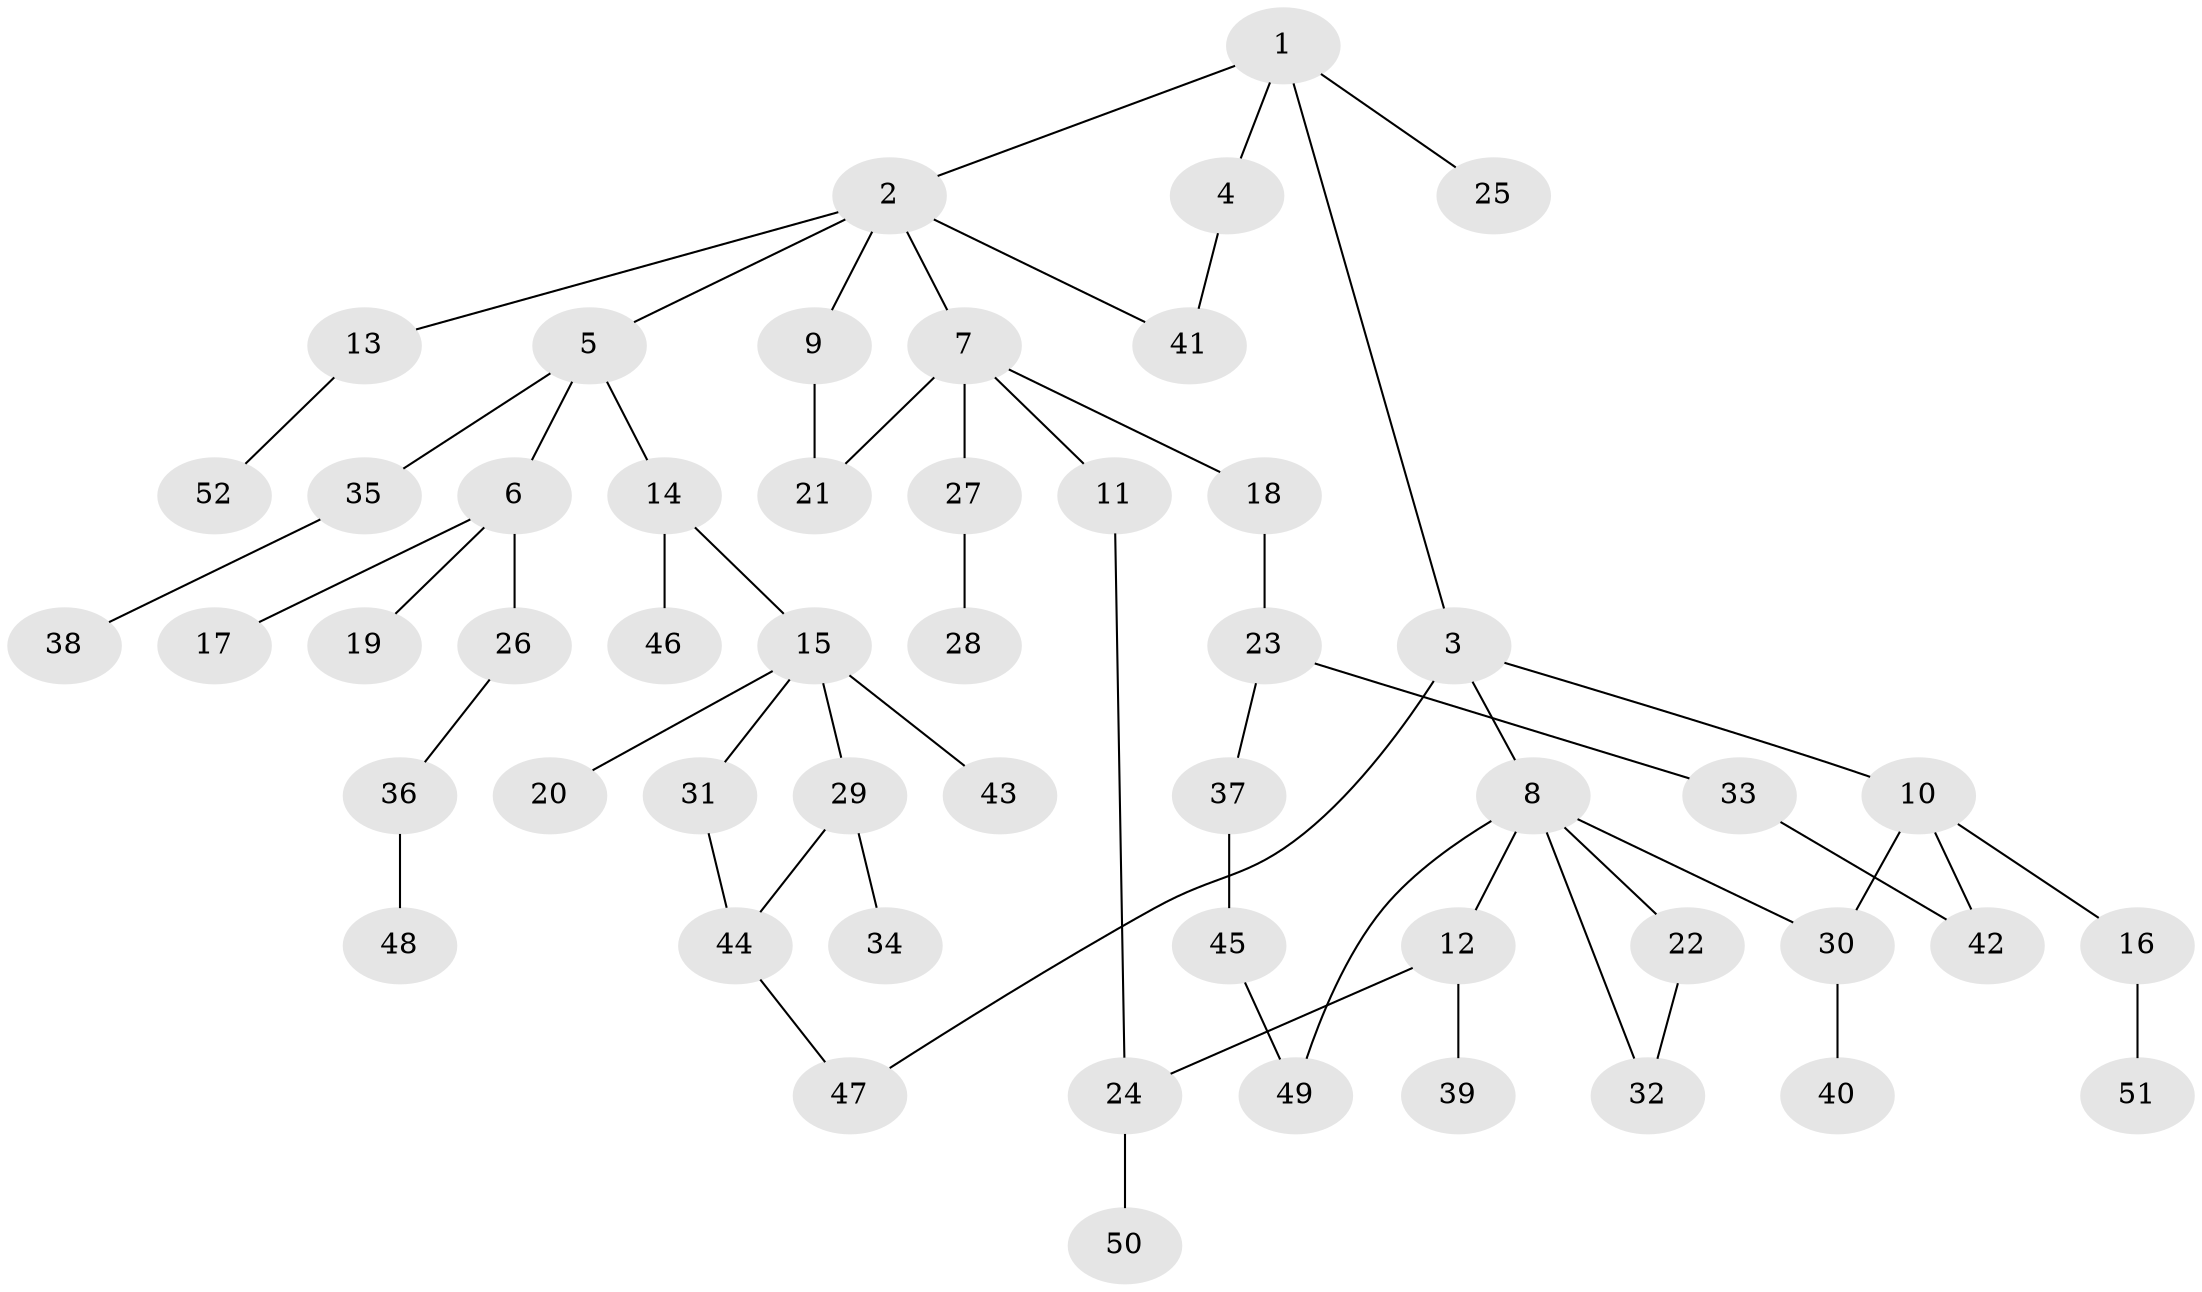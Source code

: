 // coarse degree distribution, {7: 0.047619047619047616, 5: 0.047619047619047616, 2: 0.47619047619047616, 1: 0.23809523809523808, 4: 0.14285714285714285, 3: 0.047619047619047616}
// Generated by graph-tools (version 1.1) at 2025/36/03/04/25 23:36:08]
// undirected, 52 vertices, 60 edges
graph export_dot {
  node [color=gray90,style=filled];
  1;
  2;
  3;
  4;
  5;
  6;
  7;
  8;
  9;
  10;
  11;
  12;
  13;
  14;
  15;
  16;
  17;
  18;
  19;
  20;
  21;
  22;
  23;
  24;
  25;
  26;
  27;
  28;
  29;
  30;
  31;
  32;
  33;
  34;
  35;
  36;
  37;
  38;
  39;
  40;
  41;
  42;
  43;
  44;
  45;
  46;
  47;
  48;
  49;
  50;
  51;
  52;
  1 -- 2;
  1 -- 3;
  1 -- 4;
  1 -- 25;
  2 -- 5;
  2 -- 7;
  2 -- 9;
  2 -- 13;
  2 -- 41;
  3 -- 8;
  3 -- 10;
  3 -- 47;
  4 -- 41;
  5 -- 6;
  5 -- 14;
  5 -- 35;
  6 -- 17;
  6 -- 19;
  6 -- 26;
  7 -- 11;
  7 -- 18;
  7 -- 27;
  7 -- 21;
  8 -- 12;
  8 -- 22;
  8 -- 30;
  8 -- 49;
  8 -- 32;
  9 -- 21;
  10 -- 16;
  10 -- 30;
  10 -- 42;
  11 -- 24;
  12 -- 39;
  12 -- 24;
  13 -- 52;
  14 -- 15;
  14 -- 46;
  15 -- 20;
  15 -- 29;
  15 -- 31;
  15 -- 43;
  16 -- 51;
  18 -- 23;
  22 -- 32;
  23 -- 33;
  23 -- 37;
  24 -- 50;
  26 -- 36;
  27 -- 28;
  29 -- 34;
  29 -- 44;
  30 -- 40;
  31 -- 44;
  33 -- 42;
  35 -- 38;
  36 -- 48;
  37 -- 45;
  44 -- 47;
  45 -- 49;
}
